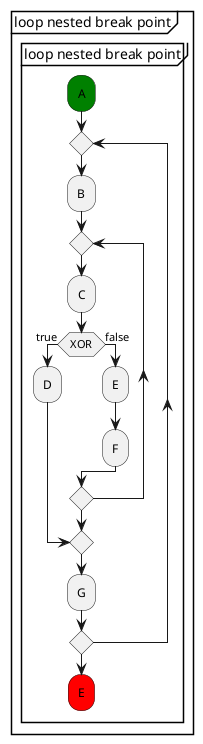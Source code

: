 @startuml
partition "loop nested break point" {
    group "loop nested break point"
        #green:A;
        repeat
            :B;
            repeat
            :C;
            if (XOR) then (true)
                    :D;
                    break
            else (false)
                    :E;
                    :F;
            endif
            repeat while
            :G;
        repeat while
        #red:E; 
    end group
}
@enduml